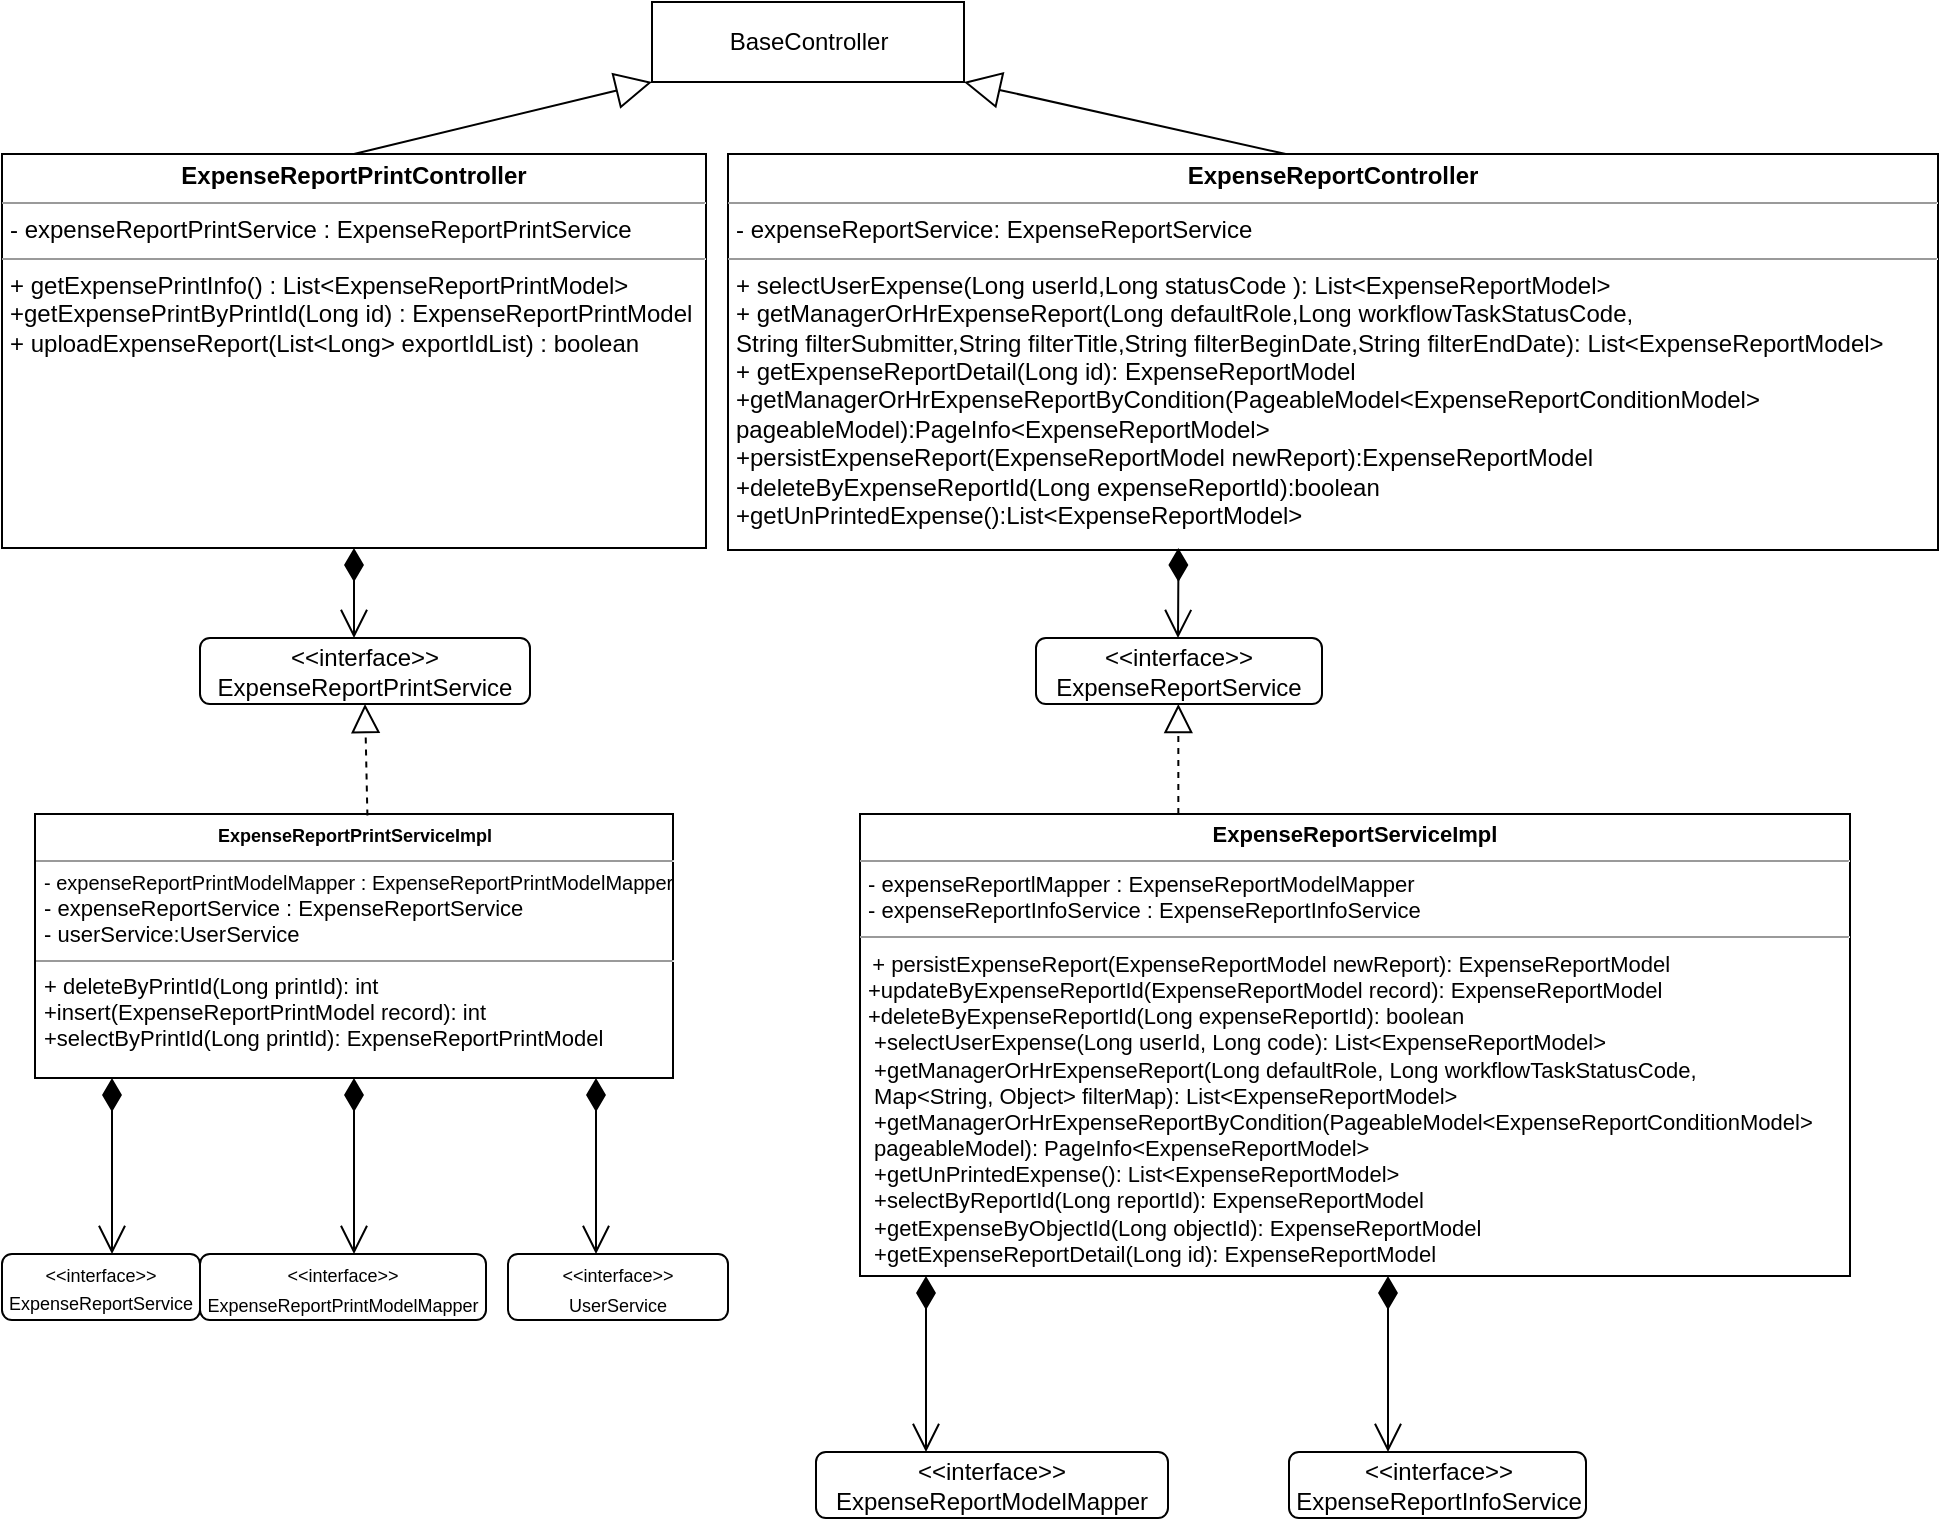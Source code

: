 <mxfile version="13.6.2" type="github">
  <diagram id="C5RBs43oDa-KdzZeNtuy" name="Page-1">
    <mxGraphModel dx="1802" dy="772" grid="1" gridSize="11" guides="1" tooltips="1" connect="1" arrows="1" fold="1" page="1" pageScale="1" pageWidth="827" pageHeight="1169" math="0" shadow="0">
      <root>
        <mxCell id="WIyWlLk6GJQsqaUBKTNV-0" />
        <mxCell id="WIyWlLk6GJQsqaUBKTNV-1" parent="WIyWlLk6GJQsqaUBKTNV-0" />
        <mxCell id="UurVGGhAO9OJB1mra-fe-9" value="&lt;p style=&quot;margin: 4px 0px 0px ; text-align: center&quot;&gt;&lt;font style=&quot;font-size: 12px&quot;&gt;&lt;b&gt;ExpenseReportController&lt;/b&gt;&lt;br&gt;&lt;/font&gt;&lt;/p&gt;&lt;hr size=&quot;1&quot;&gt;&lt;p style=&quot;margin: 0px 0px 0px 4px&quot;&gt;&lt;font style=&quot;font-size: 12px&quot;&gt;- expenseReportService: ExpenseReportService &lt;/font&gt;&lt;/p&gt;&lt;hr size=&quot;1&quot;&gt;&lt;p style=&quot;margin: 0px 0px 0px 4px&quot;&gt;&lt;font style=&quot;font-size: 12px&quot;&gt;+ selectUserExpense(Long userId,Long statusCode ): List&amp;lt;ExpenseReportModel&amp;gt;&lt;/font&gt;&lt;/p&gt;&lt;p style=&quot;margin: 0px 0px 0px 4px&quot;&gt;&lt;font style=&quot;font-size: 12px&quot;&gt;+ getManagerOrHrExpenseReport(Long defaultRole,Long workflowTaskStatusCode,&lt;/font&gt;&lt;/p&gt;&lt;p style=&quot;margin: 0px 0px 0px 4px&quot;&gt;&lt;font style=&quot;font-size: 12px&quot;&gt;String filterSubmitter,String filterTitle,String filterBeginDate,String filterEndDate): List&amp;lt;ExpenseReportModel&amp;gt;&lt;/font&gt;&lt;/p&gt;&lt;p style=&quot;margin: 0px 0px 0px 4px&quot;&gt;&lt;font style=&quot;font-size: 12px&quot;&gt;+ getExpenseReportDetail(Long id): ExpenseReportModel&lt;/font&gt;&lt;/p&gt;&lt;p style=&quot;margin: 0px 0px 0px 4px&quot;&gt;&lt;font style=&quot;font-size: 12px&quot;&gt;+getManagerOrHrExpenseReportByCondition(PageableModel&amp;lt;ExpenseReportConditionModel&amp;gt;&lt;/font&gt;&lt;/p&gt;&lt;p style=&quot;margin: 0px 0px 0px 4px&quot;&gt;&lt;font style=&quot;font-size: 12px&quot;&gt; pageableModel):PageInfo&amp;lt;ExpenseReportModel&amp;gt;&lt;/font&gt;&lt;/p&gt;&lt;p style=&quot;margin: 0px 0px 0px 4px&quot;&gt;&lt;font style=&quot;font-size: 12px&quot;&gt;+persistExpenseReport(ExpenseReportModel newReport):ExpenseReportModel&lt;/font&gt;&lt;/p&gt;&lt;p style=&quot;margin: 0px 0px 0px 4px&quot;&gt;&lt;font style=&quot;font-size: 12px&quot;&gt;+deleteByExpenseReportId(Long expenseReportId):boolean&lt;/font&gt;&lt;/p&gt;&lt;p style=&quot;margin: 0px 0px 0px 4px&quot;&gt;&lt;font style=&quot;font-size: 12px&quot;&gt;&lt;font style=&quot;font-size: 12px&quot;&gt;+getUnPrintedExpense():List&amp;lt;ExpenseReportModel&amp;gt;&lt;/font&gt;&lt;br&gt;&lt;/font&gt;&lt;/p&gt;" style="verticalAlign=top;align=left;overflow=fill;fontSize=12;fontFamily=Helvetica;html=1;" parent="WIyWlLk6GJQsqaUBKTNV-1" vertex="1">
          <mxGeometry x="374" y="87" width="605" height="198" as="geometry" />
        </mxCell>
        <mxCell id="UurVGGhAO9OJB1mra-fe-12" value="BaseController" style="html=1;" parent="WIyWlLk6GJQsqaUBKTNV-1" vertex="1">
          <mxGeometry x="336" y="11" width="156" height="40" as="geometry" />
        </mxCell>
        <mxCell id="UurVGGhAO9OJB1mra-fe-13" value="&lt;p style=&quot;margin: 4px 0px 0px ; text-align: center&quot;&gt;&lt;font style=&quot;font-size: 12px&quot;&gt;&lt;b&gt;ExpenseReportPrintController&lt;/b&gt;&lt;br&gt;&lt;/font&gt;&lt;/p&gt;&lt;hr size=&quot;1&quot;&gt;&lt;p style=&quot;margin: 0px 0px 0px 4px&quot;&gt;&lt;font style=&quot;font-size: 12px&quot;&gt;- expenseReportPrintService : ExpenseReportPrintService&lt;br&gt;&lt;/font&gt;&lt;/p&gt;&lt;hr size=&quot;1&quot;&gt;&lt;p style=&quot;margin: 0px 0px 0px 4px&quot;&gt;&lt;font style=&quot;font-size: 12px&quot;&gt;+ getExpensePrintInfo() : List&amp;lt;ExpenseReportPrintModel&amp;gt;&lt;br&gt;&lt;/font&gt;&lt;/p&gt;&lt;p style=&quot;margin: 0px 0px 0px 4px&quot;&gt;&lt;font style=&quot;font-size: 12px&quot;&gt;+getExpensePrintByPrintId(Long id) : ExpenseReportPrintModel&lt;br&gt;+ uploadExpenseReport(List&amp;lt;Long&amp;gt; exportIdList) : boolean&lt;br&gt;&lt;/font&gt;&lt;/p&gt;" style="verticalAlign=top;align=left;overflow=fill;fontSize=12;fontFamily=Helvetica;html=1;" parent="WIyWlLk6GJQsqaUBKTNV-1" vertex="1">
          <mxGeometry x="11" y="87" width="352" height="197" as="geometry" />
        </mxCell>
        <mxCell id="UurVGGhAO9OJB1mra-fe-20" value="" style="endArrow=open;html=1;endSize=12;startArrow=diamondThin;startSize=14;startFill=1;edgeStyle=orthogonalEdgeStyle;align=left;verticalAlign=bottom;" parent="WIyWlLk6GJQsqaUBKTNV-1" edge="1">
          <mxGeometry x="0.436" y="209" relative="1" as="geometry">
            <mxPoint x="187" y="284" as="sourcePoint" />
            <mxPoint x="187" y="329" as="targetPoint" />
            <mxPoint as="offset" />
          </mxGeometry>
        </mxCell>
        <mxCell id="UurVGGhAO9OJB1mra-fe-21" value="&lt;div&gt;&lt;font style=&quot;font-size: 12px&quot;&gt;&amp;lt;&amp;lt;interface&amp;gt;&amp;gt;&lt;/font&gt;&lt;/div&gt;&lt;div&gt;&lt;font style=&quot;font-size: 12px&quot;&gt;ExpenseReportPrintService&lt;br&gt;&lt;/font&gt;&lt;/div&gt;" style="rounded=1;whiteSpace=wrap;html=1;" parent="WIyWlLk6GJQsqaUBKTNV-1" vertex="1">
          <mxGeometry x="110" y="329" width="165" height="33" as="geometry" />
        </mxCell>
        <mxCell id="UurVGGhAO9OJB1mra-fe-22" value="&lt;p style=&quot;margin: 4px 0px 0px ; text-align: center ; font-size: 11px&quot;&gt;&lt;font style=&quot;font-size: 9px&quot;&gt;&lt;b&gt;ExpenseReportPrintServiceImpl&lt;/b&gt;&lt;br&gt;&lt;/font&gt;&lt;/p&gt;&lt;hr style=&quot;font-size: 11px&quot; size=&quot;1&quot;&gt;&lt;p style=&quot;margin: 0px 0px 0px 4px ; font-size: 10px&quot;&gt;&lt;font style=&quot;font-size: 10px&quot;&gt;- expenseReportPrintModelMapper : ExpenseReportPrintModelMapper&lt;br&gt;&lt;/font&gt;&lt;/p&gt;&lt;p style=&quot;margin: 0px 0px 0px 4px ; font-size: 11px&quot;&gt;&lt;font style=&quot;font-size: 9px&quot;&gt;&lt;font style=&quot;font-size: 11px&quot;&gt;- expenseReportService : ExpenseReportService&lt;/font&gt;&lt;/font&gt;&lt;/p&gt;&lt;p style=&quot;margin: 0px 0px 0px 4px ; font-size: 11px&quot;&gt;&lt;font style=&quot;font-size: 11px&quot;&gt;&lt;font style=&quot;font-size: 11px&quot;&gt;- userService:UserService&lt;br&gt;&lt;/font&gt;&lt;/font&gt;&lt;/p&gt;&lt;hr style=&quot;font-size: 11px&quot; size=&quot;1&quot;&gt;&lt;p style=&quot;margin: 0px 0px 0px 4px ; font-size: 11px&quot;&gt;&lt;font style=&quot;font-size: 11px&quot; size=&quot;3&quot;&gt;+ deleteByPrintId(Long printId): int&lt;br&gt;&lt;/font&gt;&lt;/p&gt;&lt;p style=&quot;margin: 0px 0px 0px 4px ; font-size: 11px&quot;&gt;&lt;font style=&quot;font-size: 11px&quot;&gt;&lt;font style=&quot;font-size: 11px&quot; size=&quot;3&quot;&gt;+insert(ExpenseReportPrintModel record): int&lt;br&gt;+selectByPrintId(Long printId): ExpenseReportPrintModel&lt;/font&gt;&lt;br&gt;&lt;/font&gt;&lt;/p&gt;" style="verticalAlign=top;align=left;overflow=fill;fontSize=12;fontFamily=Helvetica;html=1;" parent="WIyWlLk6GJQsqaUBKTNV-1" vertex="1">
          <mxGeometry x="27.5" y="417" width="319" height="132" as="geometry" />
        </mxCell>
        <mxCell id="UurVGGhAO9OJB1mra-fe-24" value="" style="endArrow=block;dashed=1;endFill=0;endSize=12;html=1;exitX=0.521;exitY=0.006;exitDx=0;exitDy=0;entryX=0.5;entryY=1;entryDx=0;entryDy=0;exitPerimeter=0;" parent="WIyWlLk6GJQsqaUBKTNV-1" source="UurVGGhAO9OJB1mra-fe-22" target="UurVGGhAO9OJB1mra-fe-21" edge="1">
          <mxGeometry width="160" relative="1" as="geometry">
            <mxPoint x="341" y="373" as="sourcePoint" />
            <mxPoint x="501" y="373" as="targetPoint" />
          </mxGeometry>
        </mxCell>
        <mxCell id="UurVGGhAO9OJB1mra-fe-26" value="" style="endArrow=open;html=1;endSize=12;startArrow=diamondThin;startSize=14;startFill=1;edgeStyle=orthogonalEdgeStyle;align=left;verticalAlign=bottom;exitX=0.5;exitY=1;exitDx=0;exitDy=0;" parent="WIyWlLk6GJQsqaUBKTNV-1" source="UurVGGhAO9OJB1mra-fe-22" edge="1">
          <mxGeometry x="0.436" y="209" relative="1" as="geometry">
            <mxPoint x="165" y="571" as="sourcePoint" />
            <mxPoint x="187" y="637" as="targetPoint" />
            <Array as="points">
              <mxPoint x="187" y="616" />
            </Array>
            <mxPoint as="offset" />
          </mxGeometry>
        </mxCell>
        <mxCell id="UurVGGhAO9OJB1mra-fe-27" value="" style="endArrow=open;html=1;endSize=12;startArrow=diamondThin;startSize=14;startFill=1;edgeStyle=orthogonalEdgeStyle;align=left;verticalAlign=bottom;exitX=0.5;exitY=1;exitDx=0;exitDy=0;" parent="WIyWlLk6GJQsqaUBKTNV-1" edge="1">
          <mxGeometry x="0.436" y="209" relative="1" as="geometry">
            <mxPoint x="66" y="549" as="sourcePoint" />
            <mxPoint x="66" y="637" as="targetPoint" />
            <Array as="points">
              <mxPoint x="66" y="616" />
            </Array>
            <mxPoint as="offset" />
          </mxGeometry>
        </mxCell>
        <mxCell id="UurVGGhAO9OJB1mra-fe-28" value="" style="endArrow=open;html=1;endSize=12;startArrow=diamondThin;startSize=14;startFill=1;edgeStyle=orthogonalEdgeStyle;align=left;verticalAlign=bottom;exitX=0.5;exitY=1;exitDx=0;exitDy=0;" parent="WIyWlLk6GJQsqaUBKTNV-1" edge="1">
          <mxGeometry x="0.436" y="209" relative="1" as="geometry">
            <mxPoint x="308" y="549" as="sourcePoint" />
            <mxPoint x="308" y="637" as="targetPoint" />
            <Array as="points">
              <mxPoint x="308" y="616" />
            </Array>
            <mxPoint as="offset" />
          </mxGeometry>
        </mxCell>
        <mxCell id="UurVGGhAO9OJB1mra-fe-30" value="&lt;div style=&quot;font-size: 11px&quot;&gt;&lt;font style=&quot;font-size: 9px&quot;&gt;&amp;lt;&amp;lt;interface&amp;gt;&amp;gt;&lt;/font&gt;&lt;/div&gt;&lt;div style=&quot;font-size: 11px&quot;&gt;&lt;font style=&quot;font-size: 9px&quot;&gt;ExpenseReportService&lt;br&gt;&lt;/font&gt;&lt;/div&gt;" style="rounded=1;whiteSpace=wrap;html=1;" parent="WIyWlLk6GJQsqaUBKTNV-1" vertex="1">
          <mxGeometry x="11" y="637" width="99" height="33" as="geometry" />
        </mxCell>
        <mxCell id="UurVGGhAO9OJB1mra-fe-31" value="&lt;div&gt;&lt;font style=&quot;font-size: 9px&quot;&gt;&amp;lt;&amp;lt;interface&amp;gt;&amp;gt;&lt;/font&gt;&lt;/div&gt;&lt;div&gt;&lt;font style=&quot;font-size: 9px&quot;&gt;ExpenseReportPrintModelMapper&lt;br&gt;&lt;/font&gt;&lt;/div&gt;" style="rounded=1;whiteSpace=wrap;html=1;" parent="WIyWlLk6GJQsqaUBKTNV-1" vertex="1">
          <mxGeometry x="110" y="637" width="143" height="33" as="geometry" />
        </mxCell>
        <mxCell id="UurVGGhAO9OJB1mra-fe-32" value="&lt;div&gt;&lt;font style=&quot;font-size: 9px&quot;&gt;&amp;lt;&amp;lt;interface&amp;gt;&amp;gt;&lt;/font&gt;&lt;/div&gt;&lt;div&gt;&lt;font style=&quot;font-size: 9px&quot;&gt;UserService&lt;br&gt;&lt;/font&gt;&lt;/div&gt;" style="rounded=1;whiteSpace=wrap;html=1;" parent="WIyWlLk6GJQsqaUBKTNV-1" vertex="1">
          <mxGeometry x="264" y="637" width="110" height="33" as="geometry" />
        </mxCell>
        <mxCell id="UurVGGhAO9OJB1mra-fe-33" value="&lt;p style=&quot;margin: 4px 0px 0px ; text-align: center ; font-size: 11px&quot;&gt;&lt;font style=&quot;font-size: 11px&quot;&gt;&lt;b&gt;ExpenseReportServiceImpl&lt;/b&gt;&lt;br&gt;&lt;/font&gt;&lt;/p&gt;&lt;hr style=&quot;font-size: 11px&quot; size=&quot;1&quot;&gt;&lt;p style=&quot;margin: 0px 0px 0px 4px ; font-size: 11px&quot;&gt;&lt;font style=&quot;font-size: 11px&quot;&gt;- expenseReportlMapper : ExpenseReportModelMapper&lt;br&gt;&lt;/font&gt;&lt;/p&gt;&lt;p style=&quot;margin: 0px 0px 0px 4px ; font-size: 11px&quot;&gt;&lt;font style=&quot;font-size: 11px&quot;&gt;&lt;font style=&quot;font-size: 11px&quot;&gt;- expenseReportInfoService : ExpenseReportInfoService&lt;/font&gt;&lt;/font&gt;&lt;/p&gt;&lt;hr style=&quot;font-size: 11px&quot; size=&quot;1&quot;&gt;&lt;font style=&quot;font-size: 11px&quot;&gt;&amp;nbsp; + persistExpenseReport(ExpenseReportModel newReport): ExpenseReportModel&lt;br&gt;&lt;/font&gt;&lt;p style=&quot;margin: 0px 0px 0px 4px ; font-size: 11px&quot;&gt;&lt;font style=&quot;font-size: 11px&quot;&gt;+updateByExpenseReportId(ExpenseReportModel record): ExpenseReportModel&lt;br&gt;+deleteByExpenseReportId(Long expenseReportId): boolean&lt;br&gt;&lt;/font&gt;&lt;/p&gt;&lt;p style=&quot;margin: 0px 0px 0px 4px ; font-size: 11px&quot;&gt;&lt;font style=&quot;font-size: 11px&quot;&gt;&amp;nbsp;+selectUserExpense(Long userId, Long code): List&amp;lt;ExpenseReportModel&amp;gt;&lt;br&gt;&lt;/font&gt;&lt;/p&gt;&lt;p style=&quot;margin: 0px 0px 0px 4px ; font-size: 11px&quot;&gt;&lt;font style=&quot;font-size: 11px&quot;&gt;&amp;nbsp;+getManagerOrHrExpenseReport(Long defaultRole, Long workflowTaskStatusCode,&lt;/font&gt;&lt;/p&gt;&lt;p style=&quot;margin: 0px 0px 0px 4px ; font-size: 11px&quot;&gt;&lt;font style=&quot;font-size: 11px&quot;&gt;&amp;nbsp;Map&amp;lt;String, Object&amp;gt; filterMap): &lt;/font&gt;&lt;font style=&quot;font-size: 11px&quot;&gt;&lt;font style=&quot;font-size: 11px&quot;&gt;List&amp;lt;ExpenseReportModel&amp;gt;&lt;/font&gt;&lt;/font&gt;&lt;/p&gt;&lt;p style=&quot;margin: 0px 0px 0px 4px ; font-size: 11px&quot;&gt;&lt;font style=&quot;font-size: 11px&quot;&gt;&lt;font style=&quot;font-size: 11px&quot;&gt;&amp;nbsp;+getManagerOrHrExpenseReportByCondition(PageableModel&amp;lt;ExpenseReportConditionModel&amp;gt; &lt;br&gt;&lt;/font&gt;&lt;/font&gt;&lt;/p&gt;&lt;p style=&quot;margin: 0px 0px 0px 4px ; font-size: 11px&quot;&gt;&lt;font style=&quot;font-size: 11px&quot;&gt;&lt;font style=&quot;font-size: 11px&quot;&gt;&amp;nbsp;pageableModel): PageInfo&amp;lt;ExpenseReportModel&amp;gt;&lt;br&gt;&lt;/font&gt;&lt;/font&gt;&lt;/p&gt;&lt;p style=&quot;margin: 0px 0px 0px 4px ; font-size: 11px&quot;&gt;&lt;font style=&quot;font-size: 11px&quot;&gt;&lt;font style=&quot;font-size: 11px&quot;&gt;&amp;nbsp;+getUnPrintedExpense(): List&amp;lt;ExpenseReportModel&amp;gt;&lt;br&gt;&lt;/font&gt;&lt;/font&gt;&lt;/p&gt;&lt;p style=&quot;margin: 0px 0px 0px 4px ; font-size: 11px&quot;&gt;&lt;font style=&quot;font-size: 11px&quot;&gt;&lt;font style=&quot;font-size: 11px&quot;&gt;&amp;nbsp;+selectByReportId(Long reportId): ExpenseReportModel&lt;br&gt;&lt;/font&gt;&lt;/font&gt;&lt;/p&gt;&lt;p style=&quot;margin: 0px 0px 0px 4px ; font-size: 11px&quot;&gt;&lt;font style=&quot;font-size: 11px&quot;&gt;&lt;font style=&quot;font-size: 11px&quot;&gt;&amp;nbsp;+getExpenseByObjectId(Long objectId): &lt;/font&gt;&lt;/font&gt;&lt;font style=&quot;font-size: 11px&quot;&gt;&lt;font style=&quot;font-size: 11px&quot;&gt;&lt;font style=&quot;font-size: 11px&quot;&gt;&lt;font style=&quot;font-size: 11px&quot;&gt;ExpenseReportModel&lt;/font&gt;&lt;/font&gt;&lt;/font&gt;&lt;/font&gt;&lt;/p&gt;&lt;p style=&quot;margin: 0px 0px 0px 4px ; font-size: 11px&quot;&gt;&lt;font style=&quot;font-size: 11px&quot;&gt;&lt;font style=&quot;font-size: 11px&quot;&gt;&lt;font style=&quot;font-size: 11px&quot;&gt;&lt;font style=&quot;font-size: 11px&quot;&gt;&amp;nbsp;+getExpenseReportDetail(Long id): &lt;/font&gt;&lt;/font&gt;&lt;/font&gt;&lt;/font&gt;&lt;font style=&quot;font-size: 11px&quot;&gt;&lt;font style=&quot;font-size: 11px&quot;&gt;&lt;font style=&quot;font-size: 11px&quot;&gt;&lt;font style=&quot;font-size: 11px&quot;&gt;&lt;font style=&quot;font-size: 11px&quot;&gt;&lt;font style=&quot;font-size: 11px&quot;&gt;&lt;font style=&quot;font-size: 11px&quot;&gt;&lt;font style=&quot;font-size: 11px&quot;&gt;ExpenseReportModel&lt;/font&gt;&lt;/font&gt;&lt;/font&gt;&lt;/font&gt;&lt;/font&gt;&lt;/font&gt;&lt;/font&gt;&lt;/font&gt;&lt;/p&gt;&lt;p style=&quot;margin: 0px 0px 0px 4px ; font-size: 11px&quot;&gt;&lt;font style=&quot;font-size: 11px&quot;&gt;&lt;font style=&quot;font-size: 11px&quot;&gt;&lt;font style=&quot;font-size: 11px&quot;&gt;&lt;font style=&quot;font-size: 11px&quot;&gt;&lt;br&gt;&lt;/font&gt;&lt;/font&gt;&lt;/font&gt;&lt;/font&gt;&lt;/p&gt;" style="verticalAlign=top;align=left;overflow=fill;fontSize=12;fontFamily=Helvetica;html=1;" parent="WIyWlLk6GJQsqaUBKTNV-1" vertex="1">
          <mxGeometry x="440" y="417" width="495" height="231" as="geometry" />
        </mxCell>
        <mxCell id="UurVGGhAO9OJB1mra-fe-35" value="&lt;div&gt;&lt;font style=&quot;font-size: 12px&quot;&gt;&amp;lt;&amp;lt;interface&amp;gt;&amp;gt;&lt;/font&gt;&lt;/div&gt;&lt;div&gt;&lt;font style=&quot;font-size: 12px&quot;&gt;ExpenseReportService&lt;br&gt;&lt;/font&gt;&lt;/div&gt;" style="rounded=1;whiteSpace=wrap;html=1;" parent="WIyWlLk6GJQsqaUBKTNV-1" vertex="1">
          <mxGeometry x="528" y="329" width="143" height="33" as="geometry" />
        </mxCell>
        <mxCell id="UurVGGhAO9OJB1mra-fe-36" value="" style="endArrow=open;html=1;endSize=12;startArrow=diamondThin;startSize=14;startFill=1;edgeStyle=orthogonalEdgeStyle;align=left;verticalAlign=bottom;" parent="WIyWlLk6GJQsqaUBKTNV-1" edge="1">
          <mxGeometry x="0.436" y="209" relative="1" as="geometry">
            <mxPoint x="599.17" y="284" as="sourcePoint" />
            <mxPoint x="599" y="329" as="targetPoint" />
            <Array as="points">
              <mxPoint x="599.17" y="295" />
              <mxPoint x="599.17" y="295" />
            </Array>
            <mxPoint as="offset" />
          </mxGeometry>
        </mxCell>
        <mxCell id="UurVGGhAO9OJB1mra-fe-37" value="" style="endArrow=block;dashed=1;endFill=0;endSize=12;html=1;exitX=0.5;exitY=0;exitDx=0;exitDy=0;entryX=0.5;entryY=1;entryDx=0;entryDy=0;" parent="WIyWlLk6GJQsqaUBKTNV-1" edge="1">
          <mxGeometry width="160" relative="1" as="geometry">
            <mxPoint x="599.17" y="417" as="sourcePoint" />
            <mxPoint x="599.17" y="362" as="targetPoint" />
          </mxGeometry>
        </mxCell>
        <mxCell id="UurVGGhAO9OJB1mra-fe-38" value="" style="endArrow=open;html=1;endSize=12;startArrow=diamondThin;startSize=14;startFill=1;edgeStyle=orthogonalEdgeStyle;align=left;verticalAlign=bottom;exitX=0.5;exitY=1;exitDx=0;exitDy=0;" parent="WIyWlLk6GJQsqaUBKTNV-1" edge="1">
          <mxGeometry x="0.436" y="209" relative="1" as="geometry">
            <mxPoint x="473" y="648" as="sourcePoint" />
            <mxPoint x="473" y="736" as="targetPoint" />
            <Array as="points">
              <mxPoint x="473" y="715" />
            </Array>
            <mxPoint as="offset" />
          </mxGeometry>
        </mxCell>
        <mxCell id="UurVGGhAO9OJB1mra-fe-39" value="" style="endArrow=open;html=1;endSize=12;startArrow=diamondThin;startSize=14;startFill=1;edgeStyle=orthogonalEdgeStyle;align=left;verticalAlign=bottom;exitX=0.5;exitY=1;exitDx=0;exitDy=0;" parent="WIyWlLk6GJQsqaUBKTNV-1" edge="1">
          <mxGeometry x="0.436" y="209" relative="1" as="geometry">
            <mxPoint x="704" y="648" as="sourcePoint" />
            <mxPoint x="704" y="736" as="targetPoint" />
            <Array as="points">
              <mxPoint x="704" y="715" />
            </Array>
            <mxPoint as="offset" />
          </mxGeometry>
        </mxCell>
        <mxCell id="UurVGGhAO9OJB1mra-fe-40" value="&lt;div&gt;&lt;font style=&quot;font-size: 12px&quot;&gt;&amp;lt;&amp;lt;interface&amp;gt;&amp;gt;&lt;/font&gt;&lt;/div&gt;&lt;div&gt;&lt;font style=&quot;font-size: 12px&quot;&gt;ExpenseReportModelMapper&lt;br&gt;&lt;/font&gt;&lt;/div&gt;" style="rounded=1;whiteSpace=wrap;html=1;" parent="WIyWlLk6GJQsqaUBKTNV-1" vertex="1">
          <mxGeometry x="418" y="736" width="176" height="33" as="geometry" />
        </mxCell>
        <mxCell id="UurVGGhAO9OJB1mra-fe-41" value="&lt;div&gt;&lt;font style=&quot;font-size: 12px&quot;&gt;&amp;lt;&amp;lt;interface&amp;gt;&amp;gt;&lt;/font&gt;&lt;/div&gt;&lt;div&gt;&lt;font style=&quot;font-size: 12px&quot;&gt;ExpenseReportInfoService&lt;br&gt;&lt;/font&gt;&lt;/div&gt;" style="rounded=1;whiteSpace=wrap;html=1;" parent="WIyWlLk6GJQsqaUBKTNV-1" vertex="1">
          <mxGeometry x="654.5" y="736" width="148.5" height="33" as="geometry" />
        </mxCell>
        <mxCell id="ygsUd90jS_1xHi43SFUz-1" value="" style="endArrow=block;endSize=16;endFill=0;html=1;exitX=0.5;exitY=0;exitDx=0;exitDy=0;entryX=0;entryY=1;entryDx=0;entryDy=0;" edge="1" parent="WIyWlLk6GJQsqaUBKTNV-1" source="UurVGGhAO9OJB1mra-fe-13" target="UurVGGhAO9OJB1mra-fe-12">
          <mxGeometry width="160" relative="1" as="geometry">
            <mxPoint x="143" y="44" as="sourcePoint" />
            <mxPoint x="303" y="44" as="targetPoint" />
            <Array as="points" />
          </mxGeometry>
        </mxCell>
        <mxCell id="ygsUd90jS_1xHi43SFUz-2" value="" style="endArrow=block;endSize=16;endFill=0;html=1;entryX=1;entryY=1;entryDx=0;entryDy=0;exitX=0.461;exitY=0;exitDx=0;exitDy=0;exitPerimeter=0;" edge="1" parent="WIyWlLk6GJQsqaUBKTNV-1" source="UurVGGhAO9OJB1mra-fe-9" target="UurVGGhAO9OJB1mra-fe-12">
          <mxGeometry width="160" relative="1" as="geometry">
            <mxPoint x="660" y="44" as="sourcePoint" />
            <mxPoint x="809" y="8" as="targetPoint" />
            <Array as="points" />
          </mxGeometry>
        </mxCell>
      </root>
    </mxGraphModel>
  </diagram>
</mxfile>
